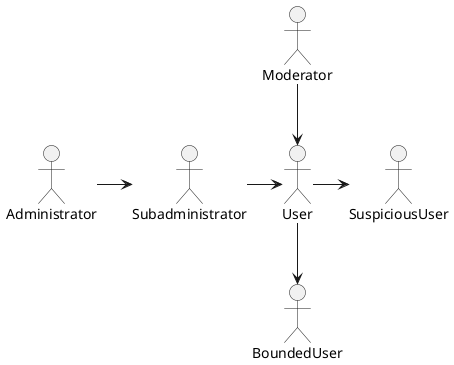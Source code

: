 @startuml
  actor SuspiciousUser
  actor BoundedUser
  actor User
  actor Moderator
  actor Subadministrator
  actor Administrator
 
  User -r-> SuspiciousUser
  User -d-> BoundedUser
  Moderator -d-> User
  Subadministrator -r-> User
  Administrator -r-> Subadministrator

@enduml